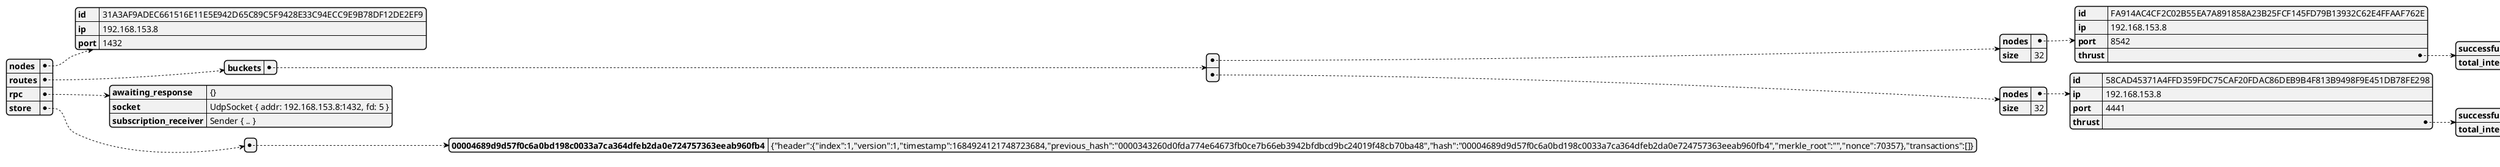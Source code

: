 @startjson
{"nodes":{"id":"31A3AF9ADEC661516E11E5E942D65C89C5F9428E33C94ECC9E9B78DF12DE2EF9","ip":"192.168.153.8","port":1432},"routes":{"buckets":[{"nodes":{"id":"FA914AC4CF2C02B55EA7A891858A23B25FCF145FD79B13932C62E4FFAAF762E","ip":"192.168.153.8","port":8542,"thrust":{"successfully_interaction":1,"total_interaction":1}},"size":32},{"nodes":{"id":"58CAD45371A4FFD359FDC75CAF20FDAC86DEB9B4F813B9498F9E451DB78FE298","ip":"192.168.153.8","port":4441,"thrust":{"successfully_interaction":5,"total_interaction":5}},"size":32}]},"rpc":{"awaiting_response":"{}","socket":"UdpSocket { addr: 192.168.153.8:1432, fd: 5 }","subscription_receiver":"Sender { .. }"},"store":[{"00004689d9d57f0c6a0bd198c0033a7ca364dfeb2da0e724757363eeab960fb4":"{\"header\":{\"index\":1,\"version\":1,\"timestamp\":1684924121748723684,\"previous_hash\":\"0000343260d0fda774e64673fb0ce7b66eb3942bfdbcd9bc24019f48cb70ba48\",\"hash\":\"00004689d9d57f0c6a0bd198c0033a7ca364dfeb2da0e724757363eeab960fb4\",\"merkle_root\":\"\",\"nonce\":70357},\"transactions\":[]}"}]}
@endjson